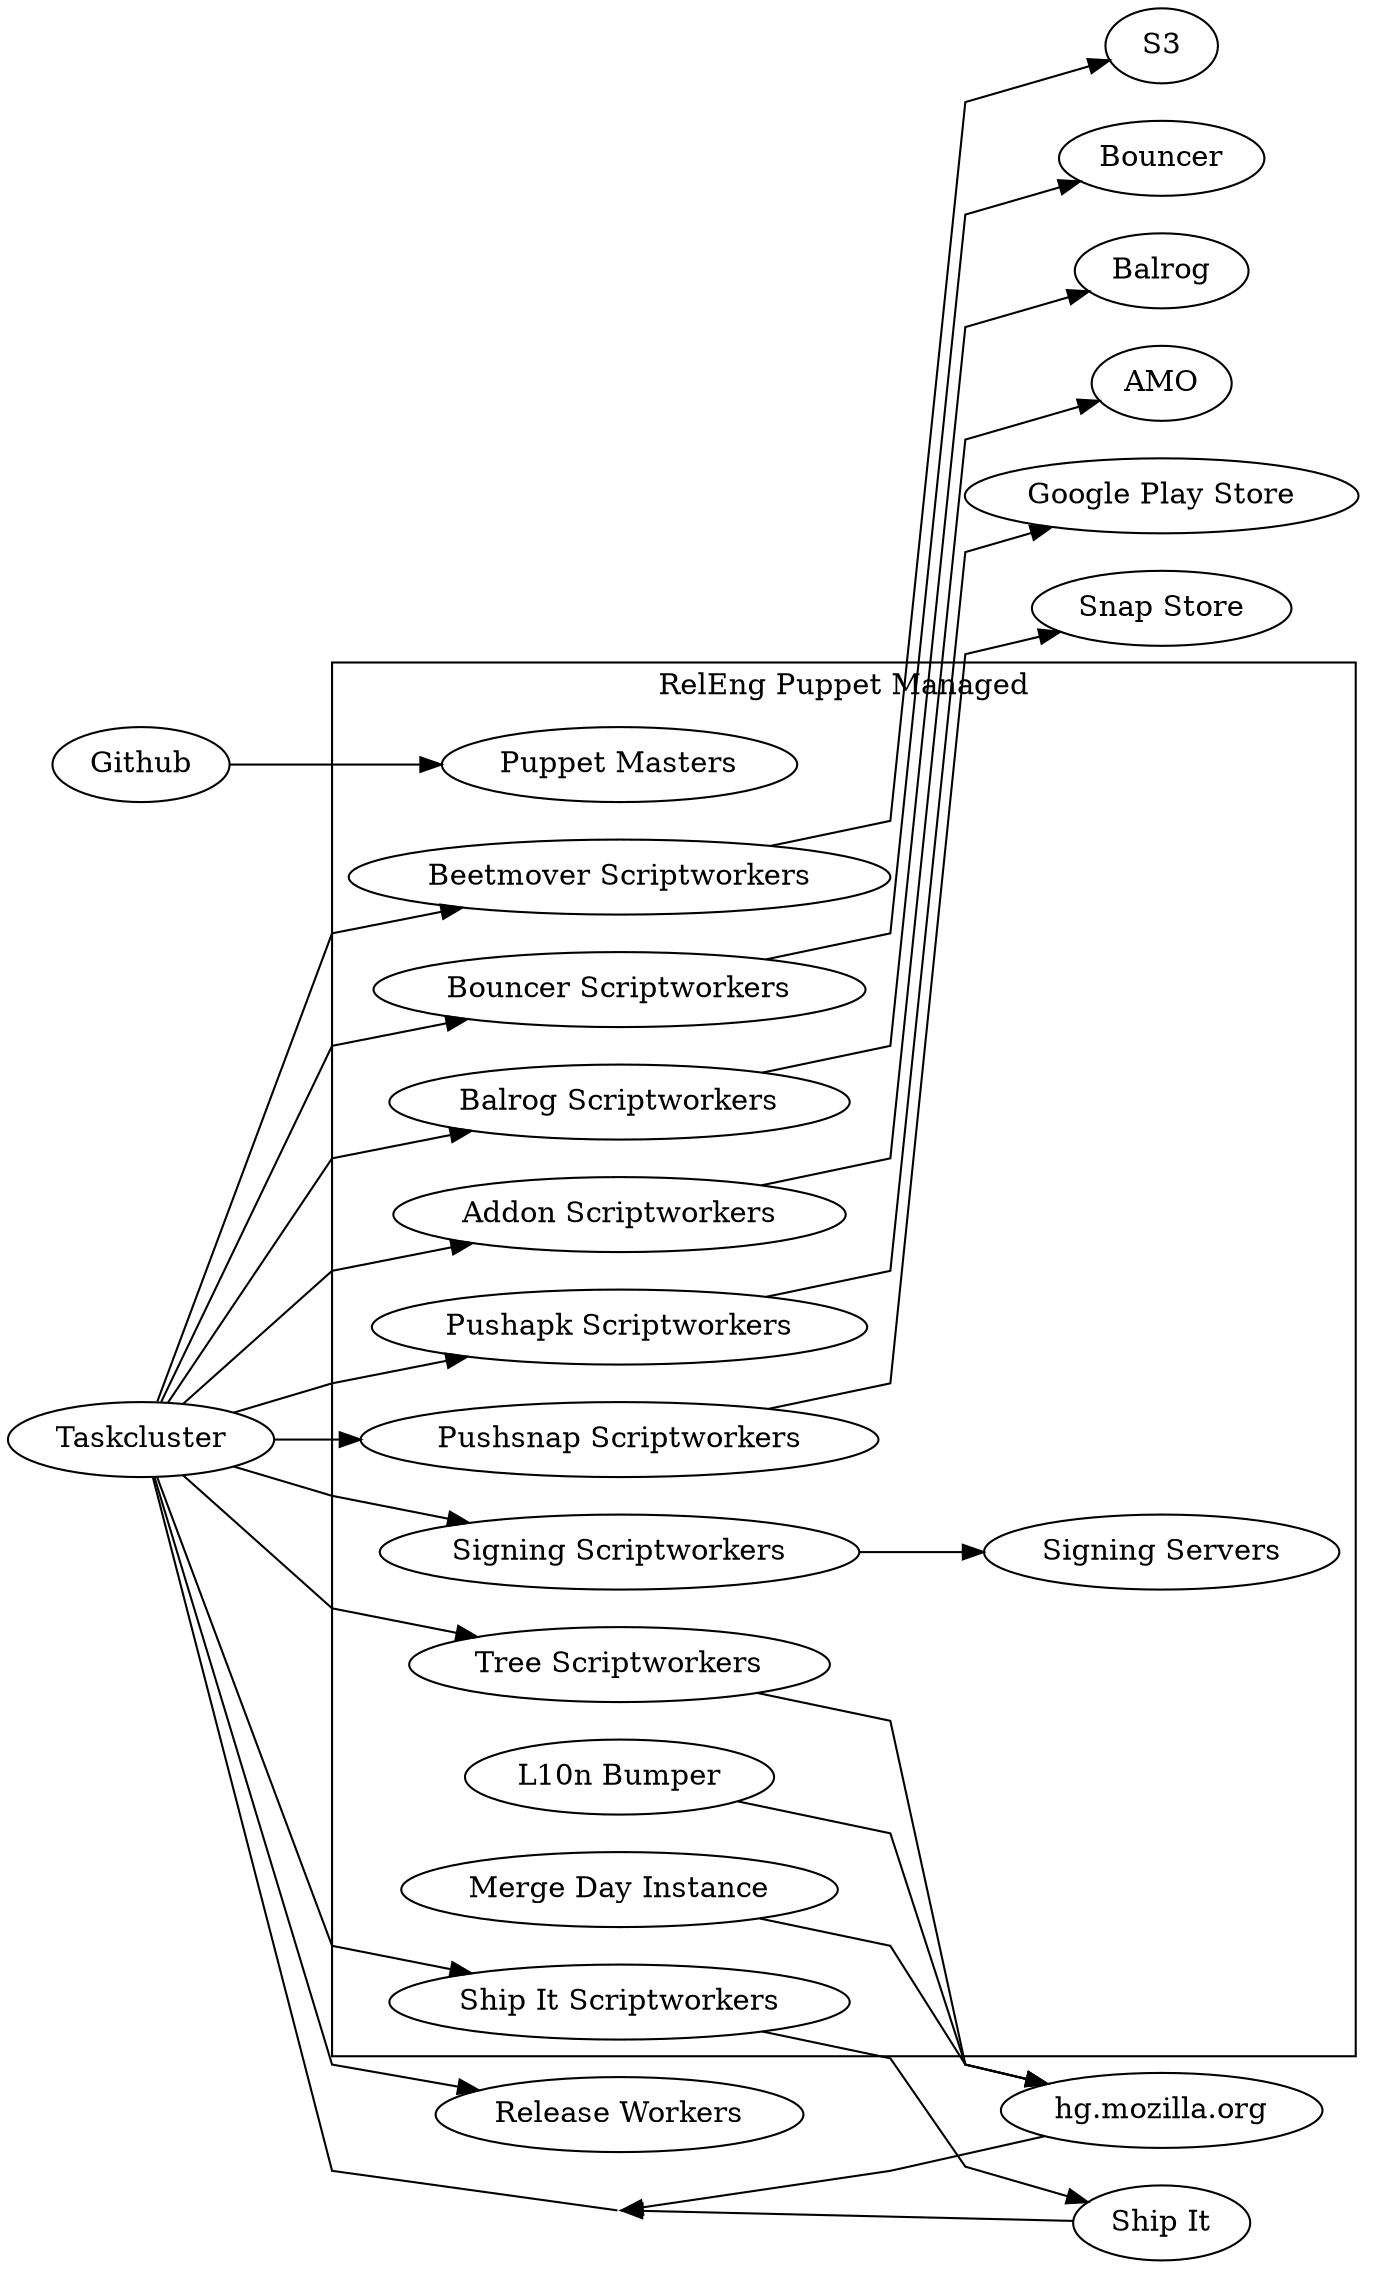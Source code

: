 digraph "Release Infrastructure" {
    rankdir="LR"
    splines="polyline"
    newrank=true
    concentrate=true

    tc [label="Taskcluster"]
    hg [label="hg.mozilla.org"]
    shipit [label="Ship It"]
    gh [label="Github"]
    bw [label="Release Workers"]
    subgraph cluster_puppet {
        label = "RelEng Puppet Managed"
        bms [label="Beetmover Scriptworkers"]
        bouncesw [label="Bouncer Scriptworkers"]
        bs [label="Balrog Scriptworkers"]
        sw [label="Signing Scriptworkers"]
        ss [label="Signing Servers"]
        as [label="Addon Scriptworkers"]
        l10n [label="L10n Bumper"]
        pas [label="Pushapk Scriptworkers"]
        pss [label="Pushsnap Scriptworkers"]
        sis [label="Ship It Scriptworkers"]
        ts [label="Tree Scriptworkers"]
        md [label="Merge Day Instance"]
        pm [label="Puppet Masters"]
    }
    AMO
    Balrog
    Bouncer
    S3
    gp [label="Google Play Store"]
    snap [label="Snap Store"]


    "gh" -> "pm"

    "hg" -> "tc"

    "tc" -> "bw"
    "tc" -> "sw"
    "tc" -> "as"
    "tc" -> "bs"
    "tc" -> "bms"
    "tc" -> "bouncesw"
    "tc" -> "pas"
    "tc" -> "pss"
    "tc" -> "sis"
    "tc" -> "ts"

    "bouncesw" -> "Bouncer"
    "bs" -> "Balrog"
    "as" -> "AMO"
    "sis" -> "shipit"
    "md" -> "hg"
    "l10n" -> "hg"
    "sw" -> "ss"
    "bms" -> "S3"
    "ts" -> "hg"
    "pas" -> "gp"
    "pss" -> "snap"
    "shipit" -> "tc"
}

